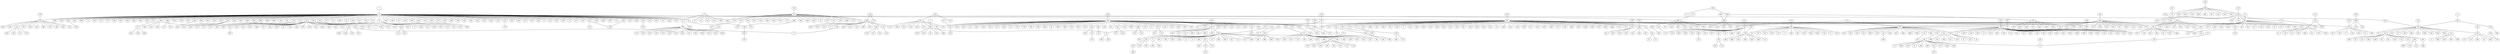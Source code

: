 graph {



	1 [level="5", pos="-1508.94,1375.27"];
	10 [height="0.05", level="1", pos="-7683.76,588.26", width="0.05"];
	100 [level="6", pos="4994.36,-11475.33"];
	102 [height="0.05", level="1", pos="3608.96,2290.75", width="0.05"];
	104 [height="0.05", level="1", pos="8114.49,12030.19", width="0.05"];
	105 [height="0.05", level="1", pos="6665.98,-4977.33", width="0.05"];
	106 [level="6", pos="2290.30,1986.79"];
	107 [level="3", pos="-2634.77,-2051.63"];
	108 [level="3", pos="9821.75,282.54"];
	109 [level="5", pos="-1902.36,-5260.91"];
	11 [level="3", pos="-7654.18,7290.39"];
	111 [level="2", pos="5561.64,-10026.50"];
	112 [level="5", pos="3988.38,-10463.47"];
	113 [level="3", pos="5102.89,4683.50"];
	115 [height="0.05", level="1", pos="-4065.07,-2121.71", width="0.05"];
	116 [level="6", pos="-3225.03,-8732.90"];
	118 [level="5", pos="6925.15,1248.57"];
	119 [level="2", pos="-331.27,-835.93"];
	12 [level="5", pos="7974.67,-1367.65"];
	121 [level="4", pos="2070.42,784.16"];
	122 [height="0.05", level="1", pos="2771.20,-1754.44", width="0.05"];
	124 [level="5", pos="4653.13,10629.09"];
	125 [level="6", pos="6298.51,2452.91"];
	126 [level="3", pos="1548.21,5997.51"];
	127 [level="4", pos="62.26,4142.42"];
	129 [level="5", pos="7787.13,-4751.06"];
	13 [height="0.05", level="1", pos="-1457.27,-172.16", width="0.05"];
	130 [level="6", pos="873.55,-6819.87"];
	132 [level="5", pos="-7281.35,6112.55"];
	133 [level="6", pos="-6564.81,-12649.88"];
	134 [height="0.05", level="1", pos="-10325.97,-10453.81", width="0.05"];
	135 [level="5", pos="12151.26,-6750.13"];
	136 [height="0.05", level="1", pos="-6224.69,-2154.09", width="0.05"];
	137 [level="3", pos="-9854.99,3861.75"];
	138 [level="4", pos="-338.93,-1027.63"];
	14 [height="0.05", level="1", pos="5413.53,175.03", width="0.05"];
	140 [level="2", pos="16796.30,-4481.41"];
	141 [level="2", pos="-702.01,141.06"];
	142 [level="5", pos="4612.91,-4139.94"];
	143 [level="4", pos="114.90,4950.78"];
	144 [level="5", pos="-190.11,1568.77"];
	145 [level="5", pos="-5680.13,4466.93"];
	146 [level="5", pos="-4028.73,-3115.91"];
	148 [level="5", pos="-3151.60,-17077.58"];
	149 [level="6", pos="-1746.72,4965.46"];
	15 [height="0.05", level="1", pos="783.30,2486.83", width="0.05"];
	150 [level="6", pos="6933.36,-15749.41"];
	151 [height="0.05", level="1", pos="11547.64,2572.64", width="0.05"];
	152 [height="0.05", level="1", pos="3056.88,-5348.16", width="0.05"];
	153 [level="5", pos="-2516.15,690.53"];
	154 [height="0.05", level="1", pos="5038.52,-3362.40", width="0.05"];
	155 [level="5", pos="-5027.05,-10512.70"];
	156 [level="5", pos="-9558.90,-3184.94"];
	157 [level="2", pos="11400.06,-6807.57"];
	158 [height="0.05", level="1", pos="-1973.17,4461.20", width="0.05"];
	159 [level="4", pos="-4331.21,-10467.36"];
	16 [level="5", pos="-5486.83,6106.91"];
	160 [level="5", pos="15805.12,-7003.41"];
	161 [level="6", pos="5545.56,-4407.82"];
	162 [level="5", pos="-60.97,-1287.60"];
	163 [level="2", pos="11761.64,5870.32"];
	164 [level="6", pos="8232.93,-4208.19"];
	165 [level="3", pos="-6731.19,7119.07"];
	166 [level="6", pos="-4251.01,-10306.14"];
	167 [level="2", pos="-685.25,-1470.99"];
	169 [level="5", pos="17192.61,-6576.89"];
	17 [level="4", pos="10273.35,7528.77"];
	170 [level="5", pos="-3529.34,-14753.63"];
	172 [level="4", pos="-2989.34,-15117.75"];
	173 [level="5", pos="-1125.23,-3918.51"];
	174 [height="0.05", level="1", pos="5113.75,10621.33", width="0.05"];
	175 [level="2", pos="16200.03,-5941.86"];
	177 [height="0.05", level="1", pos="5676.28,1323.49", width="0.05"];
	178 [level="4", pos="5522.35,-1813.09"];
	179 [level="2", pos="-4906.13,-15819.39"];
	18 [level="2", pos="-2183.29,-1043.33"];
	180 [height="0.05", level="1", pos="-2722.69,-297.95", width="0.05"];
	181 [height="0.05", level="1", pos="8339.89,2623.21", width="0.05"];
	182 [level="3", pos="-2927.09,-9456.51"];
	183 [height="0.05", level="1", pos="3650.97,-4705.13", width="0.05"];
	184 [level="6", pos="14152.49,-6338.50"];
	185 [level="2", pos="14093.13,5279.88"];
	186 [level="5", pos="215.55,-1873.31"];
	187 [level="2", pos="6087.70,-12616.29"];
	188 [level="5", pos="-5154.40,7692.41"];
	189 [height="0.05", level="1", pos="824.32,-1844.32", width="0.05"];
	19 [level="5", pos="2127.10,6495.11"];
	190 [level="5", pos="6044.78,6600.98"];
	191 [level="2", pos="-9576.31,5348.01"];
	192 [level="5", pos="-7531.42,-967.02"];
	193 [level="5", pos="-8744.86,-11343.47"];
	194 [level="4", pos="-164.13,7524.11"];
	195 [level="3", pos="-1839.90,-3167.40"];
	197 [level="2", pos="-9727.08,8047.95"];
	198 [level="2", pos="7586.82,-9324.10"];
	2 [level="2", pos="3945.79,1614.82"];
	20 [level="2", pos="-1464.80,899.53"];
	200 [level="5", pos="2758.43,2944.03"];
	201 [level="5", pos="5446.10,-1200.62"];
	203 [level="4", pos="2659.52,-7703.36"];
	204 [level="2", pos="-886.14,2045.00"];
	206 [level="5", pos="-6481.07,5685.74"];
	208 [level="5", pos="5424.63,-4918.01"];
	209 [level="5", pos="8145.20,-4157.26"];
	21 [level="2", pos="-6239.58,-9805.35"];
	210 [level="4", pos="-6814.96,-451.23"];
	211 [level="5", pos="3088.41,7819.53"];
	213 [level="2", pos="-2640.70,768.92"];
	214 [level="3", pos="-2674.62,478.93"];
	215 [level="2", pos="-2444.04,-1963.08"];
	216 [level="5", pos="1459.60,-1085.47"];
	217 [level="5", pos="-716.25,3354.54"];
	219 [level="6", pos="10266.82,-3068.73"];
	22 [height="0.05", level="1", pos="1308.66,-5007.37", width="0.05"];
	220 [level="5", pos="3495.91,3969.32"];
	221 [height="0.05", level="1", pos="5167.59,6816.74", width="0.05"];
	222 [level="2", pos="1101.19,7172.33"];
	223 [level="5", pos="2376.21,6500.23"];
	224 [level="3", pos="6393.16,1207.91"];
	226 [level="5", pos="-8891.15,5464.12"];
	227 [height="0.05", level="1", pos="2654.65,9156.54", width="0.05"];
	228 [level="5", pos="4936.96,-10715.27"];
	229 [level="6", pos="1990.82,8777.87"];
	23 [level="2", pos="-4938.86,1854.74"];
	230 [level="3", pos="2441.01,-15830.85"];
	231 [level="6", pos="8683.39,12431.86"];
	232 [level="5", pos="-8718.50,8372.22"];
	233 [height="0.05", level="1", pos="3112.20,3405.46", width="0.05"];
	234 [level="5", pos="8301.51,-9550.25"];
	235 [level="5", pos="1524.94,-7040.19"];
	237 [level="5", pos="2672.49,7182.80"];
	238 [level="5", pos="17307.99,-5684.08"];
	239 [level="5", pos="-107.77,-4527.15"];
	24 [level="6", pos="8015.70,-15184.45"];
	240 [level="5", pos="7781.85,4460.05"];
	241 [level="4", pos="2557.28,3547.35"];
	242 [level="5", pos="6445.64,7919.46"];
	243 [level="4", pos="-9025.06,-3333.13"];
	244 [level="2", pos="2217.69,-2241.46"];
	246 [level="2", pos="-7911.35,5113.47"];
	247 [level="2", pos="-198.14,8473.75"];
	248 [level="5", pos="-395.66,-43.28"];
	249 [level="5", pos="-2388.09,-1610.39"];
	25 [level="2", pos="-578.89,-1601.10"];
	250 [level="5", pos="4161.90,-10623.27"];
	251 [level="5", pos="-9015.46,7371.56"];
	252 [level="3", pos="-7173.16,-10742.56"];
	254 [height="0.05", level="1", pos="4236.68,1341.54", width="0.05"];
	255 [level="5", pos="6958.20,4676.67"];
	256 [level="4", pos="5721.48,1993.09"];
	257 [level="4", pos="422.86,-4040.39"];
	258 [level="4", pos="-4581.17,-14911.49"];
	259 [level="2", pos="2001.73,-2044.17"];
	26 [level="5", pos="10559.27,-159.96"];
	261 [level="5", pos="-2892.95,-132.06"];
	263 [level="5", pos="-10321.06,3362.19"];
	264 [level="2", pos="1759.92,-2860.07"];
	265 [level="3", pos="-7002.76,2207.51"];
	266 [level="6", pos="-3524.02,2233.46"];
	267 [height="0.05", level="1", pos="-6772.42,-6454.30", width="0.05"];
	268 [level="5", pos="-4657.73,1227.54"];
	269 [level="2", pos="-486.44,8587.04"];
	270 [level="5", pos="9315.64,1545.76"];
	271 [level="5", pos="13581.62,-10819.24"];
	272 [level="5", pos="-5326.77,5071.45"];
	274 [level="5", pos="-5387.85,836.29"];
	275 [level="5", pos="-5659.49,6086.69"];
	276 [height="0.05", level="1", pos="-8593.44,-12837.06", width="0.05"];
	277 [level="3", pos="6424.78,2267.63"];
	278 [level="5", pos="8973.52,6549.62"];
	279 [level="4", pos="-10084.96,10210.96"];
	280 [height="0.05", level="1", pos="1573.72,3312.10", width="0.05"];
	281 [level="2", pos="13791.46,-11268.43"];
	282 [level="5", pos="11919.46,-10632.66"];
	283 [level="6", pos="8115.07,3034.98"];
	284 [level="5", pos="427.51,1218.79"];
	286 [height="0.05", level="1", pos="12338.84,7004.07", width="0.05"];
	287 [level="4", pos="-8629.63,7931.40"];
	288 [level="4", pos="-1757.09,-1070.74"];
	29 [level="2", pos="622.91,-1075.21"];
	291 [level="2", pos="-9015.22,-132.94"];
	292 [level="3", pos="11385.35,-11251.35"];
	293 [level="6", pos="3571.55,3284.27"];
	294 [level="5", pos="-9675.31,-8186.02"];
	295 [level="6", pos="14796.19,-10799.31"];
	296 [level="5", pos="-10339.91,8613.00"];
	298 [level="5", pos="7091.59,-874.27"];
	299 [level="2", pos="1659.36,-1341.79"];
	3 [level="4", pos="773.85,-3633.84"];
	301 [level="2", pos="9541.14,-114.09"];
	302 [level="4", pos="7506.52,-3667.24"];
	303 [level="5", pos="6978.54,1933.66"];
	304 [level="4", pos="11494.56,7056.64"];
	307 [level="2", pos="7836.14,2771.59"];
	308 [level="5", pos="-1202.50,-4684.96"];
	31 [level="5", pos="10695.24,10908.79"];
	310 [level="2", pos="6665.58,-725.32"];
	312 [level="5", pos="1374.51,-862.17"];
	313 [level="5", pos="1147.70,-899.48"];
	314 [level="6", pos="12835.41,-5802.95"];
	315 [level="4", pos="9098.98,-1051.40"];
	316 [height="0.05", level="1", pos="2871.39,-13119.29", width="0.05"];
	317 [level="5", pos="8737.90,3271.01"];
	32 [level="4", pos="-3117.86,-12932.67"];
	320 [level="2", pos="2828.65,-3672.34"];
	321 [level="6", pos="8713.94,-12397.08"];
	322 [level="4", pos="14923.77,-10600.89"];
	323 [level="5", pos="8773.63,2667.07"];
	324 [level="2", pos="-4674.37,4279.67"];
	325 [level="2", pos="-8407.92,2035.16"];
	326 [level="2", pos="-5258.92,-6886.49"];
	327 [level="2", pos="2447.76,7934.90"];
	329 [height="0.05", level="1", pos="2922.78,10481.06", width="0.05"];
	33 [level="4", pos="5655.47,-12269.02"];
	330 [level="5", pos="5364.71,-1836.31"];
	333 [level="3", pos="7004.95,5589.02"];
	334 [level="5", pos="8217.84,2317.34"];
	335 [level="5", pos="8881.02,10488.43"];
	336 [level="2", pos="4711.20,-6753.06"];
	337 [height="0.05", level="1", pos="8951.88,-4855.44", width="0.05"];
	338 [level="5", pos="-3423.95,-10060.71"];
	339 [level="5", pos="-3495.46,-655.55"];
	34 [level="2", pos="9142.76,-9895.58"];
	340 [level="5", pos="-2821.44,6802.65"];
	341 [level="4", pos="-3235.43,-17278.83"];
	342 [level="5", pos="13565.80,4862.64"];
	343 [level="6", pos="505.43,-6112.09"];
	344 [level="4", pos="-3164.08,-4275.51"];
	346 [height="0.05", level="1", pos="7886.75,242.65", width="0.05"];
	347 [level="5", pos="5179.80,-2361.43"];
	348 [level="5", pos="7009.43,8982.99"];
	349 [level="4", pos="8248.50,-3521.85"];
	35 [level="5", pos="-4749.66,-2825.66"];
	350 [level="3", pos="1475.90,69.47"];
	351 [level="5", pos="8726.60,-5787.67"];
	352 [level="2", pos="-7751.67,-9905.01"];
	353 [level="5", pos="-2858.54,-1493.92"];
	354 [level="5", pos="-7165.65,-8694.88"];
	355 [height="0.05", level="1", pos="1560.95,-1384.91", width="0.05"];
	356 [level="6", pos="2730.82,3874.23"];
	358 [level="5", pos="-2177.50,-1706.61"];
	36 [level="5", pos="-2232.50,3761.67"];
	360 [level="5", pos="-6742.31,1046.79"];
	361 [level="4", pos="15859.43,-4611.01"];
	364 [level="5", pos="8229.71,-11126.69"];
	365 [level="5", pos="1226.26,-1474.52"];
	366 [level="5", pos="7515.53,-15755.83"];
	367 [level="5", pos="10536.48,-2602.95"];
	368 [level="2", pos="3504.74,-14156.54"];
	369 [level="5", pos="-2266.04,-11482.99"];
	37 [level="5", pos="-5730.78,-10267.34"];
	370 [level="2", pos="-3519.97,9373.92"];
	371 [height="0.05", level="1", pos="9938.21,3873.49", width="0.05"];
	373 [level="5", pos="-5534.16,-7655.26"];
	374 [level="6", pos="12716.56,31.97"];
	375 [level="2", pos="5414.98,8585.73"];
	376 [level="6", pos="11365.86,5911.17"];
	377 [level="2", pos="-9204.45,4473.97"];
	378 [level="5", pos="-2812.05,5546.77"];
	379 [level="5", pos="7407.78,-4155.76"];
	380 [level="2", pos="-2584.96,-3186.87"];
	382 [level="3", pos="2707.44,335.56"];
	383 [level="3", pos="-1530.24,-5195.29"];
	384 [level="6", pos="-82.41,-2538.93"];
	387 [level="4", pos="2499.36,-4849.83"];
	388 [level="5", pos="-1675.75,884.79"];
	389 [level="4", pos="-1151.28,1148.58"];
	39 [level="5", pos="-9194.96,9030.99"];
	390 [level="5", pos="-5969.84,-8428.86"];
	391 [level="2", pos="-2609.04,1498.41"];
	392 [level="5", pos="5828.84,-11069.30"];
	393 [level="3", pos="-3350.33,-1199.43"];
	396 [level="2", pos="-3735.90,-4086.44"];
	397 [level="5", pos="4848.78,5092.24"];
	398 [level="2", pos="7430.40,-2239.56"];
	399 [level="2", pos="4733.09,-13895.72"];
	4 [level="2", pos="10398.85,-7750.97"];
	40 [height="0.05", level="1", pos="4113.52,-5870.23", width="0.05"];
	400 [level="6", pos="7323.83,-8745.27"];
	401 [level="3", pos="-7214.30,6619.63"];
	403 [level="4", pos="6185.35,-7818.11"];
	405 [level="5", pos="-1335.12,886.49"];
	407 [level="5", pos="4685.94,-4484.52"];
	408 [level="3", pos="4962.33,-13689.50"];
	409 [level="4", pos="9733.10,11381.88"];
	41 [level="5", pos="-358.72,7702.81"];
	411 [level="5", pos="-10374.60,9635.03"];
	412 [level="4", pos="-10470.91,7321.38"];
	414 [level="2", pos="735.52,260.69"];
	415 [level="6", pos="-6242.07,-11532.12"];
	416 [height="0.05", level="1", pos="-1543.74,-4362.60", width="0.05"];
	418 [level="2", pos="7585.36,-9723.55"];
	42 [level="5", pos="7017.37,5762.03"];
	420 [height="0.05", level="1", pos="-3391.66,-1779.59", width="0.05"];
	421 [level="5", pos="-5976.66,1775.52"];
	423 [level="5", pos="7429.90,-6824.62"];
	424 [level="5", pos="849.84,-840.75"];
	425 [level="5", pos="9558.70,6213.32"];
	426 [level="5", pos="6403.33,4692.61"];
	428 [level="4", pos="6584.11,288.08"];
	429 [level="5", pos="-7505.81,4105.57"];
	43 [level="4", pos="13286.29,-10250.75"];
	430 [level="6", pos="6485.54,-1316.95"];
	431 [level="6", pos="2052.63,7894.88"];
	432 [level="2", pos="-3281.21,-3591.13"];
	433 [level="2", pos="629.45,1601.47"];
	434 [level="5", pos="-2152.34,-18320.43"];
	435 [level="5", pos="9608.96,-84.07"];
	436 [level="5", pos="-3158.39,-10685.06"];
	437 [height="0.05", level="1", pos="-5634.18,2644.42", width="0.05"];
	439 [height="0.05", level="1", pos="-4196.35,-13908.06", width="0.05"];
	440 [level="5", pos="649.59,-706.07"];
	441 [height="0.05", level="1", pos="3677.28,-1190.67", width="0.05"];
	442 [level="2", pos="11284.49,1028.33"];
	443 [level="2", pos="4856.65,957.62"];
	444 [level="2", pos="9326.44,-1398.84"];
	445 [level="3", pos="-2686.95,6824.02"];
	447 [level="5", pos="-2725.61,-18759.74"];
	448 [level="6", pos="6618.56,8420.92"];
	449 [level="5", pos="-10306.28,3706.35"];
	45 [level="3", pos="7152.69,-5820.83"];
	450 [height="0.05", level="1", pos="8316.25,-7527.27", width="0.05"];
	451 [level="4", pos="4389.87,-3257.61"];
	453 [height="0.05", level="1", pos="-1352.13,-12621.35", width="0.05"];
	454 [height="0.05", level="1", pos="-1253.16,-1123.66", width="0.05"];
	455 [level="3", pos="10914.19,-10285.77"];
	456 [level="5", pos="-2700.93,-814.54"];
	457 [level="2", pos="362.86,1345.34"];
	458 [level="6", pos="6602.37,636.34"];
	459 [level="5", pos="15.64,4718.62"];
	46 [level="5", pos="7429.94,2004.15"];
	460 [level="5", pos="6731.18,-4198.16"];
	461 [level="4", pos="6848.47,2062.26"];
	463 [level="4", pos="-1668.15,8235.64"];
	466 [level="2", pos="-6688.75,-8895.63"];
	467 [level="5", pos="11478.76,-9071.19"];
	468 [level="6", pos="-2026.33,5921.31"];
	469 [level="6", pos="7305.96,8880.83"];
	47 [level="3", pos="1957.69,-1027.32"];
	470 [level="5", pos="-441.46,392.07"];
	471 [level="4", pos="10487.30,390.41"];
	472 [level="5", pos="-2878.71,3095.94"];
	473 [height="0.05", level="1", pos="12537.99,8700.87", width="0.05"];
	475 [level="5", pos="10149.74,9369.06"];
	476 [level="5", pos="16544.16,-4670.45"];
	477 [level="6", pos="346.79,-2316.97"];
	478 [level="6", pos="2458.26,1447.99"];
	479 [height="0.05", level="1", pos="8945.59,-2392.39", width="0.05"];
	48 [level="5", pos="317.47,-1526.58"];
	480 [level="5", pos="2195.76,840.17"];
	481 [level="2", pos="-10887.03,8422.30"];
	482 [level="2", pos="12304.05,1453.06"];
	484 [height="0.05", level="1", pos="-9859.71,1425.24", width="0.05"];
	485 [level="5", pos="5597.92,7745.97"];
	486 [level="3", pos="11482.81,-9408.36"];
	487 [level="5", pos="-74.45,-4408.24"];
	488 [height="0.05", level="1", pos="2659.28,5753.44", width="0.05"];
	489 [level="6", pos="-2878.72,-2064.94"];
	49 [level="5", pos="-2549.13,5170.36"];
	490 [level="3", pos="-7987.87,3919.39"];
	491 [level="5", pos="-1190.63,3529.54"];
	492 [level="5", pos="-900.69,1516.79"];
	493 [level="5", pos="-1203.68,2491.21"];
	494 [level="6", pos="-8365.92,7783.46"];
	496 [level="3", pos="5122.55,6523.47"];
	497 [level="4", pos="12216.38,-6540.03"];
	499 [level="4", pos="2250.62,-7156.04"];
	5 [height="0.05", level="1", pos="-113.67,-391.70", width="0.05"];
	50 [height="0.05", level="1", pos="-5301.91,-12679.02", width="0.05"];
	500 [level="5", pos="11309.06,-7820.42"];
	502 [level="5", pos="-2860.36,-4871.45"];
	505 [level="5", pos="6509.89,-266.44"];
	506 [height="0.05", level="1", pos="7670.99,4085.06", width="0.05"];
	507 [height="0.05", level="1", pos="-6771.15,-9375.17", width="0.05"];
	508 [height="0.05", level="1", pos="5392.16,-4221.20", width="0.05"];
	509 [height="0.05", level="1", pos="5036.08,1155.87", width="0.05"];
	51 [level="3", pos="2863.50,-16426.57"];
	510 [level="5", pos="-4652.30,5772.61"];
	511 [level="5", pos="-8237.49,-701.11"];
	513 [level="6", pos="-5690.14,3243.80"];
	514 [level="5", pos="9564.47,-4761.28"];
	515 [height="0.05", level="1", pos="5129.42,-5871.94", width="0.05"];
	516 [level="5", pos="4685.38,5996.14"];
	517 [level="5", pos="7978.81,8211.42"];
	518 [level="6", pos="-540.09,-1350.71"];
	519 [level="6", pos="-923.21,-12418.41"];
	52 [level="5", pos="1059.58,-7040.42"];
	521 [height="0.05", level="1", pos="2591.55,-4158.71", width="0.05"];
	522 [level="4", pos="9065.41,9607.17"];
	524 [level="2", pos="-6971.86,-1859.91"];
	525 [level="4", pos="696.93,6049.44"];
	526 [level="5", pos="-998.66,-1233.52"];
	527 [level="6", pos="9323.87,-11203.36"];
	528 [level="4", pos="-529.91,-1128.55"];
	53 [level="5", pos="-2449.01,-945.30"];
	532 [level="2", pos="7975.41,-12240.90"];
	534 [level="6", pos="13237.53,-6297.63"];
	536 [height="0.05", level="1", pos="14456.39,-9224.68", width="0.05"];
	537 [height="0.05", level="1", pos="12828.20,5527.73", width="0.05"];
	54 [level="6", pos="6764.88,3331.55"];
	540 [level="5", pos="653.75,4644.47"];
	541 [level="2", pos="5873.37,-2630.26"];
	543 [level="6", pos="8325.21,10162.05"];
	544 [level="5", pos="1709.99,-7848.07"];
	545 [height="0.05", level="1", pos="6947.29,-15369.68", width="0.05"];
	546 [level="5", pos="-2879.71,5084.11"];
	55 [height="0.05", level="1", pos="2053.98,2125.95", width="0.05"];
	550 [level="2", pos="-8335.46,3821.49"];
	551 [level="4", pos="-2051.55,-11242.82"];
	552 [level="5", pos="15117.92,-5797.16"];
	555 [level="5", pos="5551.17,-13013.65"];
	558 [height="0.05", level="1", pos="-3717.28,-15449.49", width="0.05"];
	559 [level="2", pos="4781.69,-7723.06"];
	56 [level="2", pos="-4301.95,9083.84"];
	562 [level="5", pos="4981.95,-2306.55"];
	563 [level="4", pos="10687.42,6183.80"];
	564 [level="2", pos="-143.55,1124.96"];
	566 [height="0.05", level="1", pos="-4350.63,654.74", width="0.05"];
	567 [level="2", pos="-729.39,-191.28"];
	568 [level="4", pos="1573.10,642.30"];
	569 [level="6", pos="-5674.08,1958.16"];
	57 [level="2", pos="13986.58,-8104.00"];
	571 [level="5", pos="-175.88,-896.17"];
	572 [level="5", pos="927.36,1761.26"];
	573 [height="0.05", level="1", pos="-4091.35,2370.52", width="0.05"];
	575 [level="4", pos="-3006.04,-9521.33"];
	576 [level="4", pos="9808.98,-10640.55"];
	577 [height="0.05", level="1", pos="10298.22,727.48", width="0.05"];
	578 [level="5", pos="14563.29,-9332.06"];
	579 [level="6", pos="3218.15,4859.29"];
	58 [height="0.05", level="1", pos="6958.96,3142.80", width="0.05"];
	580 [level="3", pos="-9963.75,9604.57"];
	582 [level="4", pos="-8870.53,565.56"];
	583 [level="5", pos="-2164.37,1243.36"];
	584 [level="2", pos="2086.22,-5498.50"];
	586 [level="6", pos="9040.14,-9677.18"];
	587 [level="2", pos="951.18,-5519.92"];
	588 [level="6", pos="9255.86,-4467.93"];
	589 [level="5", pos="7977.47,7995.10"];
	590 [level="5", pos="-1275.51,-1100.05"];
	591 [level="4", pos="-5922.34,5495.88"];
	592 [height="0.05", level="1", pos="-6624.57,3254.20", width="0.05"];
	593 [level="5", pos="-1754.76,7817.47"];
	594 [level="6", pos="-2458.24,-16473.21"];
	595 [level="5", pos="7443.43,-3365.69"];
	598 [level="2", pos="4024.46,-3660.37"];
	599 [level="5", pos="10055.95,9154.94"];
	6 [level="5", pos="10980.80,-8451.80"];
	60 [level="5", pos="647.30,-2321.42"];
	601 [level="6", pos="5505.17,2184.73"];
	602 [height="0.05", level="1", pos="-3724.15,10178.70", width="0.05"];
	604 [level="5", pos="-107.59,6086.37"];
	606 [level="5", pos="1260.06,-15182.92"];
	607 [level="2", pos="184.91,-14351.74"];
	608 [level="5", pos="-6869.22,5537.83"];
	609 [level="5", pos="-7455.39,-866.56"];
	61 [level="5", pos="-7874.73,-8819.86"];
	610 [height="0.05", level="1", pos="-1061.46,-6959.25", width="0.05"];
	611 [level="2", pos="1492.59,-1935.64"];
	612 [level="2", pos="3949.77,-12676.63"];
	613 [level="3", pos="-2700.29,9339.35"];
	614 [level="5", pos="-4143.65,-422.61"];
	615 [level="5", pos="9108.59,9302.91"];
	616 [height="0.05", level="1", pos="6287.49,-6724.16", width="0.05"];
	618 [level="2", pos="6658.00,1672.27"];
	619 [level="2", pos="8457.26,-10014.02"];
	62 [level="2", pos="6965.66,-8902.97"];
	620 [level="6", pos="-22.41,2271.49"];
	621 [level="6", pos="-5128.61,-10564.97"];
	622 [level="4", pos="-2978.88,-1128.53"];
	623 [level="6", pos="-681.18,-4254.41"];
	624 [height="0.05", level="1", pos="-3569.36,-3339.77", width="0.05"];
	625 [level="6", pos="-3508.48,7093.60"];
	627 [level="5", pos="8101.97,4111.48"];
	628 [level="5", pos="572.04,1918.27"];
	629 [level="5", pos="-8940.12,-9618.35"];
	63 [level="4", pos="-7726.00,2126.36"];
	630 [level="5", pos="12511.52,-9413.08"];
	631 [height="0.05", level="1", pos="2613.53,-2089.43", width="0.05"];
	632 [level="2", pos="-709.53,147.54"];
	633 [level="6", pos="7588.05,-2512.35"];
	634 [height="0.05", level="1", pos="-8121.44,-10940.35", width="0.05"];
	635 [height="0.05", level="1", pos="-490.45,-3163.11", width="0.05"];
	637 [height="0.05", level="1", pos="4899.61,2277.66", width="0.05"];
	639 [level="5", pos="-1306.26,-17526.34"];
	64 [level="3", pos="11415.16,7586.68"];
	640 [height="0.05", level="1", pos="-10066.67,-7097.45", width="0.05"];
	643 [level="5", pos="-5715.45,-2635.73"];
	644 [level="6", pos="-1169.87,-2919.91"];
	645 [level="3", pos="2419.30,4691.08"];
	646 [height="0.05", level="1", pos="9859.65,10287.19", width="0.05"];
	647 [level="5", pos="-4887.07,474.87"];
	648 [level="2", pos="11008.06,6779.18"];
	65 [level="5", pos="-2436.35,929.07"];
	650 [height="0.05", level="1", pos="-1778.92,768.09", width="0.05"];
	651 [height="0.05", level="1", pos="12491.12,-8218.06", width="0.05"];
	653 [level="6", pos="-1130.61,-17366.03"];
	654 [level="2", pos="1479.16,9315.74"];
	655 [level="5", pos="-4648.02,1828.81"];
	656 [level="4", pos="4103.12,-13061.57"];
	657 [level="6", pos="-516.75,6673.19"];
	658 [level="5", pos="-10715.24,8015.74"];
	659 [level="6", pos="10327.19,-152.87"];
	66 [level="4", pos="16486.43,-7275.03"];
	660 [level="5", pos="5261.21,-11609.51"];
	661 [level="4", pos="8961.33,-5837.90"];
	662 [level="2", pos="9317.81,12129.41"];
	665 [level="5", pos="8008.24,-4912.31"];
	666 [level="6", pos="-1058.65,-3595.52"];
	667 [level="5", pos="10139.99,-7627.12"];
	668 [level="2", pos="6900.20,6683.64"];
	669 [level="5", pos="3261.70,-3356.50"];
	67 [level="5", pos="-2353.98,-12432.18"];
	670 [level="6", pos="-9592.38,-9069.41"];
	671 [level="5", pos="13412.14,-6643.60"];
	672 [level="2", pos="738.68,8954.50"];
	673 [level="2", pos="-1673.09,-888.37"];
	674 [level="5", pos="9938.62,12307.05"];
	675 [level="4", pos="-4054.92,-7444.93"];
	676 [height="0.05", level="1", pos="1181.25,-6179.21", width="0.05"];
	677 [level="6", pos="6670.05,-1253.53"];
	678 [level="2", pos="14570.97,-6046.67"];
	679 [level="4", pos="1139.22,-1251.34"];
	68 [height="0.05", level="1", pos="-3287.38,-11765.30", width="0.05"];
	680 [level="2", pos="-1123.01,-1020.11"];
	682 [level="5", pos="-616.03,-210.89"];
	683 [level="5", pos="149.32,1373.79"];
	688 [level="5", pos="6219.74,-11950.69"];
	689 [level="5", pos="10855.62,5011.46"];
	690 [level="5", pos="-3707.47,8419.36"];
	691 [level="5", pos="-5866.64,1136.04"];
	693 [level="3", pos="-1590.98,-1347.98"];
	695 [level="4", pos="532.57,-14908.12"];
	696 [level="5", pos="10824.81,-10158.81"];
	698 [level="5", pos="-586.41,-1318.27"];
	699 [level="5", pos="-3355.47,-8667.97"];
	7 [level="5", pos="-1430.06,4783.48"];
	70 [level="4", pos="-2908.74,-345.71"];
	701 [level="6", pos="5459.66,-3531.88"];
	703 [level="5", pos="2404.01,-13458.49"];
	704 [level="5", pos="-609.93,-4502.25"];
	706 [level="5", pos="-8338.23,1540.63"];
	707 [level="2", pos="2522.22,489.71"];
	708 [level="5", pos="15400.07,-6475.15"];
	709 [level="2", pos="-866.06,1174.37"];
	71 [level="5", pos="350.17,-4062.29"];
	710 [level="5", pos="7469.12,6657.03"];
	711 [level="4", pos="-252.25,-7194.47"];
	712 [level="2", pos="9474.59,1765.39"];
	713 [level="2", pos="12593.65,121.79"];
	716 [level="2", pos="8915.18,2873.63"];
	717 [level="2", pos="129.85,-7513.57"];
	718 [level="5", pos="2034.22,-6251.13"];
	719 [level="4", pos="-201.68,6880.62"];
	72 [level="2", pos="-4075.51,7730.00"];
	720 [level="5", pos="6273.71,-10261.68"];
	721 [level="3", pos="-2566.28,-18454.49"];
	722 [level="5", pos="-4495.39,-2325.04"];
	723 [level="3", pos="-2065.90,9094.81"];
	724 [level="2", pos="3438.69,7023.30"];
	725 [level="5", pos="13470.01,-5970.79"];
	726 [height="0.05", level="1", pos="7471.58,8419.84", width="0.05"];
	727 [level="4", pos="4143.53,-11563.36"];
	728 [height="0.05", level="1", pos="5760.32,5437.02", width="0.05"];
	729 [level="4", pos="-5023.00,5393.34"];
	73 [level="2", pos="-5775.50,1088.96"];
	731 [level="4", pos="6580.68,4679.68"];
	733 [height="0.05", level="1", pos="-5683.17,-13940.78", width="0.05"];
	735 [level="5", pos="-2828.54,-18069.71"];
	737 [level="4", pos="10990.61,-8551.20"];
	738 [level="5", pos="-7927.77,6406.51"];
	74 [level="3", pos="4077.48,-11177.52"];
	742 [level="5", pos="1194.46,1530.85"];
	744 [level="2", pos="-6515.48,-10058.49"];
	745 [level="4", pos="-3987.10,-10910.11"];
	746 [level="2", pos="-6526.94,-3162.49"];
	747 [level="5", pos="5156.46,1768.86"];
	749 [level="5", pos="13932.52,6344.09"];
	75 [level="5", pos="-4617.26,-11506.85"];
	750 [level="5", pos="7002.81,-2406.03"];
	751 [level="2", pos="4528.74,8163.59"];
	752 [level="3", pos="-570.12,1104.08"];
	755 [level="5", pos="14148.64,-11060.45"];
	756 [level="6", pos="7932.84,12122.70"];
	757 [level="5", pos="-110.15,6177.16"];
	758 [level="5", pos="9306.52,12454.07"];
	759 [height="0.05", level="1", pos="10975.79,1555.92", width="0.05"];
	76 [level="2", pos="9433.38,6386.05"];
	761 [level="4", pos="15816.22,-4852.60"];
	762 [level="5", pos="1507.20,8559.46"];
	763 [level="5", pos="7158.87,-3671.23"];
	764 [height="0.05", level="1", pos="9789.80,2691.48", width="0.05"];
	765 [level="2", pos="-5424.19,-6663.73"];
	766 [level="5", pos="-8730.25,503.20"];
	769 [height="0.05", level="1", pos="-4546.32,-8984.72", width="0.05"];
	77 [level="4", pos="2268.42,-6109.86"];
	770 [level="6", pos="-605.32,7177.95"];
	771 [height="0.05", level="1", pos="-4774.80,-17156.73", width="0.05"];
	772 [height="0.05", level="1", pos="-4078.84,-13271.99", width="0.05"];
	774 [level="2", pos="8257.75,-12328.53"];
	776 [level="4", pos="15391.81,-5179.78"];
	777 [level="4", pos="-2914.65,376.15"];
	778 [level="5", pos="-9625.57,-9253.09"];
	779 [level="6", pos="-4178.37,2644.48"];
	78 [level="5", pos="735.36,3756.05"];
	780 [height="0.05", level="1", pos="-5311.30,-11157.78", width="0.05"];
	782 [level="3", pos="4440.58,7400.34"];
	783 [level="2", pos="5522.23,7602.36"];
	785 [level="6", pos="17216.17,-5418.79"];
	786 [level="6", pos="-4491.60,-269.33"];
	787 [height="0.05", level="1", pos="-8965.64,-8705.91", width="0.05"];
	788 [height="0.05", level="1", pos="2175.90,4824.18", width="0.05"];
	789 [level="2", pos="-5045.04,3705.41"];
	79 [level="2", pos="2180.87,-4384.97"];
	790 [level="5", pos="-3192.20,-15743.15"];
	791 [level="2", pos="9977.71,-9623.29"];
	792 [height="0.05", level="1", pos="3312.98,-9525.43", width="0.05"];
	793 [height="0.05", level="1", pos="3593.74,-4018.04", width="0.05"];
	794 [level="6", pos="2709.55,-7025.36"];
	795 [level="2", pos="-3428.75,-10195.28"];
	796 [level="3", pos="-1735.19,1358.90"];
	797 [level="5", pos="-7597.18,-11595.27"];
	798 [height="0.05", level="1", pos="10059.66,1088.52", width="0.05"];
	799 [height="0.05", level="1", pos="-2848.03,7965.32", width="0.05"];
	8 [level="5", pos="-9692.45,3041.29"];
	800 [level="2", pos="1636.76,1683.53"];
	801 [level="5", pos="15697.33,-6615.73"];
	802 [level="5", pos="-8443.06,2298.47"];
	803 [level="2", pos="5663.71,-3113.60"];
	804 [level="5", pos="6386.45,-380.99"];
	805 [level="6", pos="2523.42,1318.70"];
	806 [level="4", pos="5457.40,-568.82"];
	807 [level="2", pos="-1960.80,888.57"];
	808 [level="6", pos="-9889.71,4151.00"];
	809 [height="0.05", level="1", pos="2594.43,-15558.27", width="0.05"];
	81 [level="5", pos="-7279.69,-8526.77"];
	810 [level="4", pos="10905.28,9996.43"];
	811 [level="5", pos="-9812.60,7045.88"];
	812 [level="6", pos="-110.60,-1771.60"];
	813 [height="0.05", level="1", pos="-9977.69,-11613.15", width="0.05"];
	814 [level="6", pos="-6301.06,-8840.27"];
	815 [level="3", pos="-8237.48,-8126.35"];
	816 [level="4", pos="-2254.18,-1162.55"];
	817 [height="0.05", level="1", pos="-6403.37,-12672.04", width="0.05"];
	818 [level="4", pos="9575.93,-9484.26"];
	819 [level="2", pos="-5145.72,1009.85"];
	82 [level="6", pos="-3655.70,3215.51"];
	823 [level="2", pos="14223.05,-10225.76"];
	824 [level="5", pos="2077.06,-12975.68"];
	825 [level="2", pos="-4574.10,-6850.95"];
	826 [level="4", pos="8224.57,-11252.52"];
	827 [level="2", pos="882.04,-13652.10"];
	828 [level="3", pos="13006.85,-6746.60"];
	829 [level="2", pos="5032.30,-9612.08"];
	83 [level="2", pos="8443.07,-1931.81"];
	830 [level="4", pos="-3511.00,7265.08"];
	831 [height="0.05", level="1", pos="1985.91,427.72", width="0.05"];
	834 [height="0.05", level="1", pos="2374.69,-11255.40", width="0.05"];
	837 [height="0.05", level="1", pos="-8526.34,-3483.89", width="0.05"];
	838 [level="5", pos="-2493.53,245.75"];
	839 [level="4", pos="-8016.37,6221.96"];
	84 [level="2", pos="5951.81,-5366.78"];
	840 [height="0.05", level="1", pos="5760.24,-1304.35", width="0.05"];
	841 [level="2", pos="-73.43,-6552.00"];
	843 [level="5", pos="2085.77,-679.88"];
	844 [level="5", pos="2549.54,-12548.47"];
	845 [level="5", pos="1384.27,560.11"];
	847 [level="2", pos="-4362.78,-10785.01"];
	848 [level="5", pos="5471.53,4720.62"];
	849 [height="0.05", level="1", pos="10370.29,-1590.21", width="0.05"];
	85 [height="0.05", level="1", pos="2159.42,-14100.57", width="0.05"];
	850 [level="2", pos="-90.24,191.88"];
	851 [height="0.05", level="1", pos="4092.13,7934.12", width="0.05"];
	852 [level="2", pos="5605.25,-593.99"];
	853 [level="2", pos="-3020.27,139.01"];
	854 [height="0.05", level="1", pos="-7032.72,-7633.41", width="0.05"];
	855 [level="5", pos="-8845.70,3099.03"];
	857 [level="2", pos="5585.85,-11260.36"];
	858 [level="5", pos="-3888.38,-2117.77"];
	859 [level="5", pos="-6296.09,4775.74"];
	860 [height="0.05", level="1", pos="-3241.81,2819.63", width="0.05"];
	862 [height="0.05", level="1", pos="7547.17,-13289.89", width="0.05"];
	863 [level="2", pos="1032.67,-14826.45"];
	864 [height="0.05", level="1", pos="7548.36,-14150.37", width="0.05"];
	866 [level="4", pos="7727.50,8841.66"];
	869 [level="5", pos="3913.18,-12321.74"];
	870 [level="5", pos="16574.40,-7225.09"];
	871 [level="5", pos="-519.54,1834.53"];
	872 [height="0.05", level="1", pos="-2293.92,981.51", width="0.05"];
	873 [level="5", pos="5699.51,-13291.02"];
	874 [level="6", pos="693.48,-3526.48"];
	875 [level="2", pos="-2285.02,-10444.58"];
	876 [level="4", pos="-487.08,1569.65"];
	878 [level="4", pos="-6860.76,-89.62"];
	879 [level="5", pos="-7638.13,2243.08"];
	88 [level="6", pos="-6640.22,1244.30"];
	881 [level="5", pos="682.33,8518.64"];
	882 [level="5", pos="5471.90,11566.84"];
	883 [height="0.05", level="1", pos="6757.62,-13443.76", width="0.05"];
	884 [level="5", pos="5257.77,-53.51"];
	885 [level="5", pos="-9000.85,-7945.16"];
	886 [level="3", pos="1915.64,432.80"];
	887 [level="2", pos="471.32,-678.18"];
	889 [level="3", pos="-9281.77,10105.21"];
	89 [level="2", pos="11242.56,4909.69"];
	891 [level="5", pos="8260.00,-3243.94"];
	892 [level="2", pos="12804.01,-9524.37"];
	893 [level="2", pos="-3468.94,1959.67"];
	894 [level="2", pos="9396.64,2283.95"];
	895 [level="6", pos="17130.50,-6702.84"];
	896 [level="4", pos="4795.58,5834.57"];
	899 [level="2", pos="-531.30,-1104.74"];
	9 [level="5", pos="6667.66,-15155.10"];
	90 [level="5", pos="-660.77,-2429.70"];
	900 [level="2", pos="-1330.03,-18293.57"];
	901 [level="5", pos="13560.75,-9771.00"];
	903 [level="5", pos="-1571.37,-942.48"];
	904 [level="4", pos="-8271.20,-465.81"];
	905 [level="4", pos="-7023.86,1879.92"];
	907 [level="5", pos="-1387.88,-16563.05"];
	908 [level="2", pos="-2134.68,-17277.46"];
	909 [level="5", pos="-4065.01,-7856.86"];
	91 [level="5", pos="-9926.42,7132.68"];
	910 [level="6", pos="14912.56,-9885.68"];
	911 [level="5", pos="6500.30,-2041.99"];
	913 [level="2", pos="4878.90,-6850.78"];
	914 [level="2", pos="10076.49,1534.89"];
	915 [level="2", pos="9928.52,7470.34"];
	916 [level="2", pos="10826.55,11274.01"];
	917 [level="5", pos="592.48,-2930.35"];
	918 [level="4", pos="-2313.18,-14705.55"];
	919 [level="5", pos="1132.54,3238.87"];
	92 [level="4", pos="1478.55,1045.81"];
	920 [level="6", pos="9954.88,-8185.87"];
	921 [height="0.05", level="1", pos="4810.65,3168.52", width="0.05"];
	922 [height="0.05", level="1", pos="7442.16,-1800.63", width="0.05"];
	923 [level="2", pos="3310.48,907.54"];
	924 [level="4", pos="9556.60,-583.08"];
	925 [height="0.05", level="1", pos="3884.07,9669.69", width="0.05"];
	926 [level="2", pos="-3517.02,-848.80"];
	927 [height="0.05", level="1", pos="6404.23,-843.54", width="0.05"];
	928 [level="5", pos="-620.78,73.74"];
	93 [level="6", pos="1059.70,4221.08"];
	930 [level="4", pos="2757.16,7268.15"];
	931 [level="6", pos="11281.60,471.52"];
	934 [level="2", pos="-2247.87,9376.90"];
	935 [level="5", pos="512.20,5875.72"];
	936 [height="0.05", level="1", pos="-6242.47,-7717.26", width="0.05"];
	937 [level="5", pos="-8306.96,-3729.94"];
	938 [level="5", pos="-5736.81,-10380.30"];
	939 [level="4", pos="-2651.87,-4911.69"];
	94 [level="5", pos="13788.91,-7957.03"];
	940 [level="5", pos="3680.05,-12979.27"];
	941 [level="6", pos="-2755.31,4621.64"];
	942 [level="5", pos="961.85,-1027.45"];
	944 [level="3", pos="-1345.98,904.64"];
	946 [height="0.05", level="1", pos="10008.06,-2975.52", width="0.05"];
	947 [level="6", pos="-1000.45,-2757.56"];
	948 [height="0.05", level="1", pos="1199.00,-2787.08", width="0.05"];
	949 [level="3", pos="10667.36,-10952.58"];
	95 [level="5", pos="4335.86,-3227.81"];
	951 [level="5", pos="7331.25,7539.97"];
	952 [level="5", pos="-2977.34,143.94"];
	955 [height="0.05", level="1", pos="2856.95,1163.44", width="0.05"];
	956 [level="4", pos="-1766.69,769.04"];
	957 [height="0.05", level="1", pos="6895.80,-10952.40", width="0.05"];
	958 [level="5", pos="6599.95,221.65"];
	959 [level="5", pos="-4653.09,-7220.60"];
	96 [level="2", pos="4711.87,-12368.99"];
	960 [level="6", pos="-6703.48,7697.23"];
	961 [level="5", pos="5988.43,-3136.44"];
	962 [level="6", pos="4879.18,3226.29"];
	963 [level="2", pos="-665.48,-95.60"];
	964 [level="6", pos="-846.12,3543.67"];
	965 [level="5", pos="-8554.45,3998.39"];
	968 [level="2", pos="-4141.40,-2.29"];
	969 [level="3", pos="-3610.83,-858.41"];
	970 [level="2", pos="8446.54,10911.47"];
	971 [level="5", pos="9474.49,-490.34"];
	972 [level="5", pos="7142.63,-7408.02"];
	973 [level="2", pos="6993.58,-1886.97"];
	975 [level="6", pos="-1631.20,3869.42"];
	976 [level="6", pos="11674.65,2741.16"];
	978 [level="4", pos="8859.45,-1402.57"];
	979 [level="5", pos="-9297.73,9114.63"];
	98 [level="3", pos="1968.98,-157.03"];
	980 [level="2", pos="7064.90,-1811.58"];
	981 [level="4", pos="12706.38,4848.64"];
	983 [level="3", pos="1591.71,181.97"];
	985 [level="6", pos="9404.20,7199.40"];
	986 [level="6", pos="-1416.52,-1431.53"];
	99 [level="5", pos="-1578.04,-16592.80"];
	13 -- 969 [ ];
	13 -- 986 [ ];
	13 -- 518 [ ];
	10 -- 192 [ ];
	10 -- 210 [ ];
	10 -- 265 [ ];
	10 -- 291 [ ];
	10 -- 325 [ ];
	10 -- 360 [ ];
	10 -- 484 [ ];
	13 -- 138 [ ];
	10 -- 511 [ ];
	10 -- 582 [ ];
	10 -- 609 [ ];
	10 -- 63 [ ];
	10 -- 706 [ ];
	10 -- 766 [ ];
	10 -- 878 [ ];
	10 -- 879 [ ];
	10 -- 904 [ ];
	10 -- 905 [ ];
	13 -- 141 [ ];
	10 -- 88 [ ];
	325 -- 802 [ ];
	102 -- 441 [ ];
	441 -- 122 [ ];
	441 -- 14 [ ];
	441 -- 508 [ ];
	441 -- 152 [ ];
	441 -- 154 [ ];
	441 -- 769 [ ];
	441 -- 635 [ ];
	13 -- 144 [ ];
	441 -- 851 [ ];
	441 -- 177 [ ];
	441 -- 178 [ ];
	441 -- 183 [ ];
	441 -- 189 [ ];
	441 -- 2 [ ];
	441 -- 233 [ ];
	441 -- 201 [ ];
	441 -- 22 [ ];
	441 -- 676 [ ];
	13 -- 153 [ ];
	441 -- 244 [ ];
	441 -- 254 [ ];
	441 -- 259 [ ];
	441 -- 264 [ ];
	441 -- 299 [ ];
	441 -- 320 [ ];
	441 -- 330 [ ];
	441 -- 347 [ ];
	441 -- 983 [ ];
	441 -- 355 [ ];
	13 -- 158 [ ];
	441 -- 382 [ ];
	441 -- 79 [ ];
	441 -- 40 [ ];
	441 -- 443 [ ];
	441 -- 451 [ ];
	441 -- 47 [ ];
	441 -- 509 [ ];
	441 -- 521 [ ];
	441 -- 562 [ ];
	441 -- 598 [ ];
	13 -- 162 [ ];
	441 -- 610 [ ];
	441 -- 611 [ ];
	441 -- 631 [ ];
	441 -- 637 [ ];
	441 -- 669 [ ];
	441 -- 707 [ ];
	441 -- 793 [ ];
	441 -- 806 [ ];
	441 -- 831 [ ];
	441 -- 840 [ ];
	13 -- 167 [ ];
	441 -- 843 [ ];
	441 -- 852 [ ];
	441 -- 884 [ ];
	441 -- 886 [ ];
	441 -- 921 [ ];
	441 -- 923 [ ];
	441 -- 948 [ ];
	441 -- 95 [ ];
	441 -- 955 [ ];
	441 -- 98 [ ];
	13 -- 18 [ ];
	104 -- 646 [ ];
	104 -- 756 [ ];
	646 -- 31 [ ];
	646 -- 335 [ ];
	646 -- 409 [ ];
	646 -- 473 [ ];
	646 -- 475 [ ];
	646 -- 522 [ ];
	646 -- 599 [ ];
	646 -- 615 [ ];
	13 -- 180 [ ];
	646 -- 662 [ ];
	646 -- 810 [ ];
	646 -- 916 [ ];
	646 -- 970 [ ];
	105 -- 616 [ ];
	616 -- 957 [ ];
	616 -- 728 [ ];
	616 -- 337 [ ];
	616 -- 792 [ ];
	616 -- 336 [ ];
	13 -- 20 [ ];
	1 -- 13 [ ];
	616 -- 40 [ ];
	616 -- 403 [ ];
	616 -- 423 [ ];
	616 -- 45 [ ];
	616 -- 450 [ ];
	616 -- 515 [ ];
	616 -- 559 [ ];
	616 -- 84 [ ];
	616 -- 913 [ ];
	616 -- 972 [ ];
	13 -- 204 [ ];
	108 -- 346 [ ];
	346 -- 118 [ ];
	346 -- 12 [ ];
	346 -- 337 [ ];
	346 -- 151 [ ];
	346 -- 181 [ ];
	346 -- 224 [ ];
	346 -- 506 [ ];
	346 -- 471 [ ];
	346 -- 270 [ ];
	13 -- 213 [ ];
	346 -- 298 [ ];
	346 -- 301 [ ];
	346 -- 303 [ ];
	346 -- 307 [ ];
	346 -- 310 [ ];
	346 -- 315 [ ];
	346 -- 323 [ ];
	346 -- 334 [ ];
	346 -- 371 [ ];
	346 -- 398 [ ];
	13 -- 214 [ ];
	346 -- 428 [ ];
	346 -- 435 [ ];
	346 -- 442 [ ];
	346 -- 444 [ ];
	346 -- 46 [ ];
	346 -- 461 [ ];
	346 -- 479 [ ];
	346 -- 505 [ ];
	346 -- 577 [ ];
	346 -- 58 [ ];
	13 -- 215 [ ];
	346 -- 618 [ ];
	346 -- 712 [ ];
	346 -- 716 [ ];
	346 -- 759 [ ];
	346 -- 764 [ ];
	346 -- 798 [ ];
	346 -- 804 [ ];
	346 -- 83 [ ];
	346 -- 849 [ ];
	346 -- 894 [ ];
	13 -- 23 [ ];
	346 -- 914 [ ];
	346 -- 922 [ ];
	346 -- 924 [ ];
	346 -- 927 [ ];
	346 -- 946 [ ];
	346 -- 958 [ ];
	346 -- 971 [ ];
	346 -- 973 [ ];
	346 -- 978 [ ];
	346 -- 980 [ ];
	13 -- 248 [ ];
	346 -- 458 [ ];
	109 -- 416 [ ];
	416 -- 115 [ ];
	416 -- 195 [ ];
	416 -- 308 [ ];
	416 -- 344 [ ];
	416 -- 380 [ ];
	416 -- 383 [ ];
	416 -- 396 [ ];
	416 -- 432 [ ];
	13 -- 249 [ ];
	416 -- 502 [ ];
	416 -- 624 [ ];
	416 -- 939 [ ];
	11 -- 401 [ ];
	401 -- 246 [ ];
	401 -- 165 [ ];
	111 -- 829 [ ];
	111 -- 957 [ ];
	957 -- 187 [ ];
	957 -- 198 [ ];
	13 -- 25 [ ];
	957 -- 619 [ ];
	957 -- 34 [ ];
	957 -- 364 [ ];
	957 -- 545 [ ];
	957 -- 392 [ ];
	957 -- 418 [ ];
	957 -- 532 [ ];
	957 -- 62 [ ];
	957 -- 688 [ ];
	957 -- 720 [ ];
	13 -- 261 [ ];
	957 -- 774 [ ];
	957 -- 826 [ ];
	957 -- 857 [ ];
	957 -- 862 [ ];
	957 -- 864 [ ];
	957 -- 883 [ ];
	112 -- 250 [ ];
	250 -- 74 [ ];
	113 -- 728 [ ];
	728 -- 190 [ ];
	13 -- 280 [ ];
	13 -- 10 [ ];
	728 -- 221 [ ];
	728 -- 726 [ ];
	728 -- 731 [ ];
	728 -- 333 [ ];
	728 -- 397 [ ];
	728 -- 42 [ ];
	728 -- 426 [ ];
	728 -- 496 [ ];
	728 -- 516 [ ];
	728 -- 668 [ ];
	13 -- 284 [ ];
	728 -- 848 [ ];
	728 -- 896 [ ];
	115 -- 146 [ ];
	115 -- 35 [ ];
	115 -- 722 [ ];
	115 -- 858 [ ];
	121 -- 800 [ ];
	800 -- 480 [ ];
	800 -- 568 [ ];
	800 -- 742 [ ];
	13 -- 288 [ ];
	800 -- 92 [ ];
	800 -- 478 [ ];
	800 -- 805 [ ];
	800 -- 106 [ ];
	124 -- 174 [ ];
	174 -- 851 [ ];
	174 -- 882 [ ];
	126 -- 222 [ ];
	222 -- 280 [ ];
	222 -- 19 [ ];
	13 -- 29 [ ];
	222 -- 194 [ ];
	222 -- 223 [ ];
	222 -- 237 [ ];
	222 -- 247 [ ];
	222 -- 269 [ ];
	222 -- 327 [ ];
	222 -- 41 [ ];
	222 -- 525 [ ];
	222 -- 604 [ ];
	222 -- 654 [ ];
	13 -- 339 [ ];
	222 -- 672 [ ];
	222 -- 719 [ ];
	222 -- 757 [ ];
	222 -- 762 [ ];
	222 -- 881 [ ];
	222 -- 930 [ ];
	222 -- 935 [ ];
	222 -- 431 [ ];
	127 -- 143 [ ];
	127 -- 15 [ ];
	13 -- 353 [ ];
	127 -- 459 [ ];
	127 -- 540 [ ];
	127 -- 78 [ ];
	127 -- 93 [ ];
	15 -- 799 [ ];
	15 -- 919 [ ];
	129 -- 337 [ ];
	337 -- 651 [ ];
	337 -- 349 [ ];
	337 -- 351 [ ];
	13 -- 358 [ ];
	337 -- 514 [ ];
	337 -- 661 [ ];
	337 -- 665 [ ];
	337 -- 588 [ ];
	337 -- 164 [ ];
	136 -- 524 [ ];
	136 -- 643 [ ];
	136 -- 746 [ ];
	136 -- 837 [ ];
	144 -- 620 [ ];
	13 -- 388 [ ];
	158 -- 36 [ ];
	158 -- 49 [ ];
	158 -- 7 [ ];
	158 -- 975 [ ];
	158 -- 941 [ ];
	158 -- 149 [ ];
	162 -- 812 [ ];
	23 -- 268 [ ];
	23 -- 421 [ ];
	23 -- 655 [ ];
	13 -- 389 [ ];
	23 -- 691 [ ];
	23 -- 73 [ ];
	23 -- 819 [ ];
	23 -- 569 [ ];
	284 -- 572 [ ];
	29 -- 48 [ ];
	339 -- 614 [ ];
	353 -- 489 [ ];
	437 -- 789 [ ];
	437 -- 513 [ ];
	13 -- 391 [ ];
	55 -- 788 [ ];
	573 -- 779 [ ];
	592 -- 246 [ ];
	679 -- 365 [ ];
	683 -- 628 [ ];
	860 -- 472 [ ];
	860 -- 82 [ ];
	871 -- 217 [ ];
	893 -- 266 [ ];
	942 -- 216 [ ];
	13 -- 393 [ ];
	13 -- 441 [ ];
	942 -- 312 [ ];
	942 -- 313 [ ];
	942 -- 424 [ ];
	942 -- 440 [ ];
	968 -- 786 [ ];
	132 -- 246 [ ];
	246 -- 137 [ ];
	246 -- 591 [ ];
	246 -- 191 [ ];
	246 -- 197 [ ];
	13 -- 405 [ ];
	246 -- 226 [ ];
	246 -- 377 [ ];
	246 -- 429 [ ];
	246 -- 490 [ ];
	246 -- 550 [ ];
	246 -- 608 [ ];
	246 -- 738 [ ];
	246 -- 839 [ ];
	246 -- 965 [ ];
	134 -- 634 [ ];
	13 -- 414 [ ];
	634 -- 193 [ ];
	634 -- 252 [ ];
	634 -- 276 [ ];
	634 -- 787 [ ];
	634 -- 352 [ ];
	634 -- 797 [ ];
	634 -- 813 [ ];
	634 -- 817 [ ];
	135 -- 651 [ ];
	651 -- 157 [ ];
	13 -- 420 [ ];
	651 -- 678 [ ];
	651 -- 823 [ ];
	651 -- 4 [ ];
	651 -- 486 [ ];
	651 -- 467 [ ];
	651 -- 497 [ ];
	651 -- 500 [ ];
	651 -- 536 [ ];
	651 -- 57 [ ];
	651 -- 6 [ ];
	13 -- 433 [ ];
	651 -- 630 [ ];
	651 -- 671 [ ];
	651 -- 737 [ ];
	651 -- 828 [ ];
	651 -- 892 [ ];
	651 -- 94 [ ];
	837 -- 243 [ ];
	837 -- 937 [ ];
	137 -- 263 [ ];
	137 -- 449 [ ];
	13 -- 437 [ ];
	137 -- 8 [ ];
	137 -- 855 [ ];
	137 -- 808 [ ];
	140 -- 175 [ ];
	175 -- 160 [ ];
	175 -- 169 [ ];
	175 -- 238 [ ];
	175 -- 361 [ ];
	175 -- 476 [ ];
	175 -- 552 [ ];
	13 -- 454 [ ];
	175 -- 66 [ ];
	175 -- 678 [ ];
	175 -- 708 [ ];
	175 -- 761 [ ];
	175 -- 776 [ ];
	175 -- 801 [ ];
	175 -- 870 [ ];
	175 -- 895 [ ];
	175 -- 785 [ ];
	142 -- 508 [ ];
	13 -- 456 [ ];
	508 -- 208 [ ];
	508 -- 407 [ ];
	508 -- 161 [ ];
	145 -- 591 [ ];
	591 -- 16 [ ];
	591 -- 206 [ ];
	591 -- 272 [ ];
	591 -- 275 [ ];
	591 -- 729 [ ];
	591 -- 859 [ ];
	13 -- 457 [ ];
	148 -- 908 [ ];
	908 -- 558 [ ];
	908 -- 341 [ ];
	908 -- 434 [ ];
	908 -- 721 [ ];
	908 -- 639 [ ];
	908 -- 735 [ ];
	908 -- 900 [ ];
	908 -- 907 [ ];
	908 -- 99 [ ];
	13 -- 470 [ ];
	908 -- 653 [ ];
	908 -- 594 [ ];
	799 -- 72 [ ];
	799 -- 340 [ ];
	799 -- 370 [ ];
	799 -- 445 [ ];
	799 -- 463 [ ];
	799 -- 56 [ ];
	799 -- 593 [ ];
	799 -- 602 [ ];
	13 -- 492 [ ];
	13 -- 107 [ ];
	799 -- 613 [ ];
	799 -- 690 [ ];
	799 -- 723 [ ];
	799 -- 830 [ ];
	799 -- 934 [ ];
	799 -- 625 [ ];
	151 -- 976 [ ];
	154 -- 803 [ ];
	154 -- 701 [ ];
	803 -- 541 [ ];
	13 -- 5 [ ];
	803 -- 961 [ ];
	155 -- 769 [ ];
	769 -- 159 [ ];
	769 -- 182 [ ];
	769 -- 21 [ ];
	769 -- 267 [ ];
	769 -- 326 [ ];
	769 -- 338 [ ];
	769 -- 466 [ ];
	769 -- 37 [ ];
	13 -- 526 [ ];
	769 -- 373 [ ];
	769 -- 390 [ ];
	769 -- 507 [ ];
	769 -- 575 [ ];
	769 -- 675 [ ];
	769 -- 699 [ ];
	769 -- 744 [ ];
	769 -- 765 [ ];
	769 -- 795 [ ];
	769 -- 825 [ ];
	13 -- 528 [ ];
	769 -- 854 [ ];
	769 -- 909 [ ];
	769 -- 936 [ ];
	769 -- 938 [ ];
	769 -- 959 [ ];
	769 -- 116 [ ];
	769 -- 166 [ ];
	769 -- 621 [ ];
	769 -- 814 [ ];
	156 -- 243 [ ];
	13 -- 53 [ ];
	49 -- 378 [ ];
	49 -- 546 [ ];
	49 -- 468 [ ];
	163 -- 537 [ ];
	163 -- 376 [ ];
	537 -- 648 [ ];
	537 -- 185 [ ];
	537 -- 286 [ ];
	537 -- 342 [ ];
	537 -- 371 [ ];
	13 -- 55 [ ];
	537 -- 473 [ ];
	537 -- 749 [ ];
	537 -- 89 [ ];
	537 -- 981 [ ];
	165 -- 960 [ ];
	17 -- 648 [ ];
	648 -- 76 [ ];
	648 -- 304 [ ];
	648 -- 563 [ ];
	648 -- 64 [ ];
	13 -- 564 [ ];
	648 -- 915 [ ];
	170 -- 558 [ ];
	558 -- 172 [ ];
	558 -- 179 [ ];
	558 -- 258 [ ];
	558 -- 68 [ ];
	558 -- 771 [ ];
	558 -- 790 [ ];
	172 -- 918 [ ];
	173 -- 635 [ ];
	13 -- 566 [ ];
	635 -- 239 [ ];
	635 -- 257 [ ];
	635 -- 3 [ ];
	635 -- 487 [ ];
	635 -- 704 [ ];
	635 -- 71 [ ];
	635 -- 90 [ ];
	635 -- 917 [ ];
	635 -- 644 [ ];
	635 -- 384 [ ];
	13 -- 567 [ ];
	635 -- 947 [ ];
	635 -- 666 [ ];
	635 -- 874 [ ];
	635 -- 623 [ ];
	851 -- 211 [ ];
	851 -- 227 [ ];
	851 -- 329 [ ];
	851 -- 724 [ ];
	851 -- 751 [ ];
	851 -- 782 [ ];
	13 -- 571 [ ];
	851 -- 925 [ ];
	177 -- 256 [ ];
	256 -- 747 [ ];
	256 -- 601 [ ];
	186 -- 60 [ ];
	60 -- 189 [ ];
	60 -- 477 [ ];
	187 -- 96 [ ];
	96 -- 74 [ ];
	96 -- 33 [ ];
	13 -- 573 [ ];
	13 -- 416 [ ];
	96 -- 399 [ ];
	96 -- 408 [ ];
	96 -- 555 [ ];
	96 -- 612 [ ];
	96 -- 656 [ ];
	96 -- 660 [ ];
	96 -- 727 [ ];
	96 -- 869 [ ];
	96 -- 100 [ ];
	188 -- 72 [ ];
	13 -- 583 [ ];
	194 -- 770 [ ];
	197 -- 232 [ ];
	197 -- 251 [ ];
	197 -- 287 [ ];
	197 -- 296 [ ];
	197 -- 39 [ ];
	197 -- 412 [ ];
	197 -- 481 [ ];
	197 -- 580 [ ];
	197 -- 658 [ ];
	13 -- 590 [ ];
	197 -- 811 [ ];
	197 -- 91 [ ];
	197 -- 979 [ ];
	287 -- 494 [ ];
	580 -- 279 [ ];
	580 -- 411 [ ];
	580 -- 889 [ ];
	200 -- 233 [ ];
	233 -- 220 [ ];
	233 -- 241 [ ];
	13 -- 592 [ ];
	233 -- 293 [ ];
	233 -- 356 [ ];
	203 -- 499 [ ];
	499 -- 676 [ ];
	499 -- 544 [ ];
	499 -- 794 [ ];
	209 -- 349 [ ];
	349 -- 302 [ ];
	349 -- 891 [ ];
	217 -- 491 [ ];
	13 -- 622 [ ];
	217 -- 493 [ ];
	217 -- 964 [ ];
	22 -- 841 [ ];
	841 -- 711 [ ];
	841 -- 717 [ ];
	221 -- 783 [ ];
	783 -- 375 [ ];
	783 -- 485 [ ];
	719 -- 657 [ ];
	762 -- 229 [ ];
	13 -- 632 [ ];
	224 -- 277 [ ];
	277 -- 125 [ ];
	228 -- 74 [ ];
	819 -- 274 [ ];
	819 -- 647 [ ];
	230 -- 51 [ ];
	230 -- 809 [ ];
	809 -- 316 [ ];
	809 -- 863 [ ];
	234 -- 619 [ ];
	13 -- 65 [ ];
	235 -- 676 [ ];
	676 -- 52 [ ];
	676 -- 584 [ ];
	676 -- 587 [ ];
	676 -- 718 [ ];
	676 -- 77 [ ];
	676 -- 130 [ ];
	676 -- 343 [ ];
	240 -- 506 [ ];
	506 -- 627 [ ];
	13 -- 650 [ ];
	242 -- 726 [ ];
	726 -- 348 [ ];
	726 -- 517 [ ];
	726 -- 589 [ ];
	726 -- 866 [ ];
	726 -- 951 [ ];
	726 -- 469 [ ];
	726 -- 448 [ ];
	255 -- 731 [ ];
	26 -- 471 [ ];
	13 -- 673 [ ];
	471 -- 931 [ ];
	471 -- 659 [ ];
	271 -- 823 [ ];
	823 -- 281 [ ];
	823 -- 322 [ ];
	823 -- 43 [ ];
	823 -- 578 [ ];
	823 -- 755 [ ];
	823 -- 901 [ ];
	823 -- 910 [ ];
	13 -- 679 [ ];
	823 -- 295 [ ];
	278 -- 76 [ ];
	76 -- 425 [ ];
	76 -- 985 [ ];
	282 -- 455 [ ];
	455 -- 292 [ ];
	455 -- 486 [ ];
	455 -- 696 [ ];
	455 -- 949 [ ];
	294 -- 787 [ ];
	13 -- 680 [ ];
	13 -- 119 [ ];
	787 -- 61 [ ];
	787 -- 629 [ ];
	787 -- 640 [ ];
	787 -- 778 [ ];
	787 -- 815 [ ];
	787 -- 885 [ ];
	787 -- 670 [ ];
	302 -- 379 [ ];
	302 -- 595 [ ];
	302 -- 763 [ ];
	13 -- 682 [ ];
	763 -- 460 [ ];
	316 -- 368 [ ];
	316 -- 703 [ ];
	316 -- 792 [ ];
	316 -- 824 [ ];
	316 -- 834 [ ];
	316 -- 844 [ ];
	316 -- 85 [ ];
	316 -- 940 [ ];
	317 -- 323 [ ];
	13 -- 683 [ ];
	323 -- 283 [ ];
	32 -- 68 [ ];
	68 -- 369 [ ];
	68 -- 436 [ ];
	68 -- 439 [ ];
	68 -- 610 [ ];
	68 -- 453 [ ];
	68 -- 50 [ ];
	68 -- 551 [ ];
	68 -- 817 [ ];
	13 -- 693 [ ];
	68 -- 67 [ ];
	68 -- 733 [ ];
	68 -- 745 [ ];
	68 -- 75 [ ];
	68 -- 772 [ ];
	68 -- 780 [ ];
	68 -- 847 [ ];
	68 -- 875 [ ];
	324 -- 789 [ ];
	335 -- 543 [ ];
	13 -- 698 [ ];
	34 -- 576 [ ];
	34 -- 791 [ ];
	34 -- 818 [ ];
	34 -- 586 [ ];
	34 -- 527 [ ];
	398 -- 633 [ ];
	442 -- 482 [ ];
	442 -- 713 [ ];
	58 -- 54 [ ];
	927 -- 430 [ ];
	13 -- 70 [ ];
	927 -- 677 [ ];
	946 -- 367 [ ];
	946 -- 219 [ ];
	973 -- 750 [ ];
	973 -- 911 [ ];
	350 -- 983 [ ];
	354 -- 466 [ ];
	354 -- 81 [ ];
	366 -- 545 [ ];
	545 -- 9 [ ];
	13 -- 709 [ ];
	545 -- 150 [ ];
	545 -- 24 [ ];
	387 -- 79 [ ];
	4 -- 667 [ ];
	4 -- 920 [ ];
	921 -- 962 [ ];
	713 -- 374 [ ];
	447 -- 721 [ ];
	453 -- 519 [ ];
	488 -- 788 [ ];
	13 -- 752 [ ];
	788 -- 645 [ ];
	510 -- 729 [ ];
	89 -- 689 [ ];
	555 -- 873 [ ];
	568 -- 845 [ ];
	606 -- 863 [ ];
	863 -- 607 [ ];
	863 -- 695 [ ];
	863 -- 827 [ ];
	62 -- 400 [ ];
	13 -- 777 [ ];
	817 -- 133 [ ];
	817 -- 415 [ ];
	645 -- 579 [ ];
	662 -- 674 [ ];
	662 -- 758 [ ];
	662 -- 231 [ ];
	671 -- 725 [ ];
	671 -- 534 [ ];
	671 -- 184 [ ];
	668 -- 710 [ ];
	13 -- 796 [ ];
	534 -- 314 [ ];
	774 -- 321 [ ];
	13 -- 807 [ ];
	13 -- 800 [ ];
	13 -- 816 [ ];
	13 -- 838 [ ];
	13 -- 850 [ ];
	13 -- 853 [ ];
	13 -- 860 [ ];
	13 -- 871 [ ];
	13 -- 872 [ ];
	13 -- 876 [ ];
	13 -- 887 [ ];
	13 -- 893 [ ];
	13 -- 15 [ ];
	13 -- 899 [ ];
	13 -- 903 [ ];
	13 -- 926 [ ];
	13 -- 928 [ ];
	13 -- 942 [ ];
	13 -- 944 [ ];
	13 -- 952 [ ];
	13 -- 956 [ ];
	13 -- 963 [ ];
	13 -- 968 [ ];
	13 -- 136 [ ];
}
